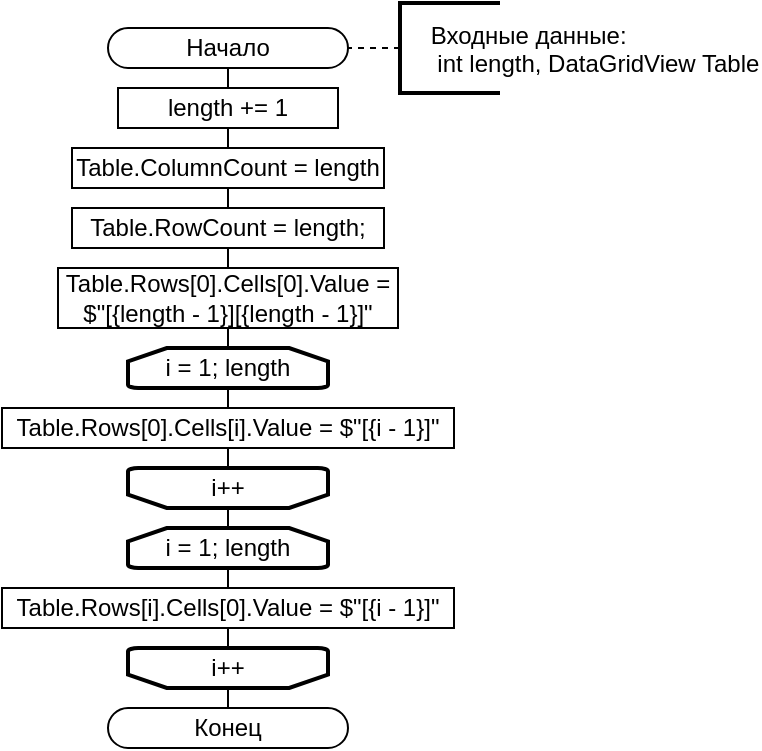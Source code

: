 <mxfile version="24.4.13" type="device">
  <diagram name="Страница — 1" id="dTteS-4OwLXb-SsmI-YE">
    <mxGraphModel dx="757" dy="537" grid="1" gridSize="10" guides="1" tooltips="1" connect="1" arrows="1" fold="1" page="1" pageScale="1" pageWidth="827" pageHeight="1169" math="0" shadow="0">
      <root>
        <mxCell id="0" />
        <mxCell id="1" parent="0" />
        <mxCell id="9MHZOHHS-NlQLNRWX2LN-1" value="Начало" style="rounded=1;whiteSpace=wrap;html=1;arcSize=50;" parent="1" vertex="1">
          <mxGeometry x="354" y="20" width="120" height="20" as="geometry" />
        </mxCell>
        <mxCell id="9MHZOHHS-NlQLNRWX2LN-2" value="" style="endArrow=none;dashed=1;html=1;rounded=0;exitX=0;exitY=0.5;exitDx=0;exitDy=0;entryX=1;entryY=0.5;entryDx=0;entryDy=0;exitPerimeter=0;" parent="1" source="9MHZOHHS-NlQLNRWX2LN-3" target="9MHZOHHS-NlQLNRWX2LN-1" edge="1">
          <mxGeometry width="50" height="50" relative="1" as="geometry">
            <mxPoint x="500" y="135" as="sourcePoint" />
            <mxPoint x="480" y="135" as="targetPoint" />
          </mxGeometry>
        </mxCell>
        <mxCell id="9MHZOHHS-NlQLNRWX2LN-3" value="    Входные данные:&#xa;     int length, DataGridView Table" style="strokeWidth=2;shape=mxgraph.flowchart.annotation_1;align=left;pointerEvents=1;recursiveResize=1;autosize=0;verticalAlign=middle;horizontal=1;" parent="1" vertex="1">
          <mxGeometry x="500" y="7.5" width="50" height="45" as="geometry" />
        </mxCell>
        <mxCell id="9MHZOHHS-NlQLNRWX2LN-4" value="" style="endArrow=none;html=1;rounded=0;entryX=0.5;entryY=0;entryDx=0;entryDy=0;exitX=0.5;exitY=1;exitDx=0;exitDy=0;" parent="1" source="9MHZOHHS-NlQLNRWX2LN-1" target="9MHZOHHS-NlQLNRWX2LN-5" edge="1">
          <mxGeometry width="50" height="50" relative="1" as="geometry">
            <mxPoint x="460.0" y="100" as="sourcePoint" />
            <mxPoint x="376.0" y="100" as="targetPoint" />
          </mxGeometry>
        </mxCell>
        <mxCell id="9MHZOHHS-NlQLNRWX2LN-5" value="length += 1" style="rounded=0;whiteSpace=wrap;html=1;" parent="1" vertex="1">
          <mxGeometry x="359" y="50" width="110" height="20" as="geometry" />
        </mxCell>
        <mxCell id="9MHZOHHS-NlQLNRWX2LN-7" value="" style="endArrow=none;html=1;rounded=0;entryX=0.5;entryY=0;entryDx=0;entryDy=0;exitX=0.5;exitY=1;exitDx=0;exitDy=0;" parent="1" source="9MHZOHHS-NlQLNRWX2LN-5" target="9MHZOHHS-NlQLNRWX2LN-8" edge="1">
          <mxGeometry width="50" height="50" relative="1" as="geometry">
            <mxPoint x="460.0" y="100" as="sourcePoint" />
            <mxPoint x="376.0" y="100" as="targetPoint" />
          </mxGeometry>
        </mxCell>
        <mxCell id="9MHZOHHS-NlQLNRWX2LN-8" value="&lt;div&gt;Table.ColumnCount = length&lt;/div&gt;" style="rounded=0;whiteSpace=wrap;html=1;" parent="1" vertex="1">
          <mxGeometry x="336" y="80" width="156" height="20" as="geometry" />
        </mxCell>
        <mxCell id="9MHZOHHS-NlQLNRWX2LN-13" value="" style="endArrow=none;html=1;rounded=0;entryX=0.5;entryY=0;entryDx=0;entryDy=0;exitX=0.5;exitY=1;exitDx=0;exitDy=0;" parent="1" source="9MHZOHHS-NlQLNRWX2LN-8" target="9MHZOHHS-NlQLNRWX2LN-14" edge="1">
          <mxGeometry width="50" height="50" relative="1" as="geometry">
            <mxPoint x="510.0" y="160" as="sourcePoint" />
            <mxPoint x="426.0" y="160" as="targetPoint" />
          </mxGeometry>
        </mxCell>
        <mxCell id="9MHZOHHS-NlQLNRWX2LN-14" value="&lt;div&gt;&lt;span style=&quot;background-color: initial;&quot;&gt;Table.RowCount = length;&lt;/span&gt;&lt;br&gt;&lt;/div&gt;" style="rounded=0;whiteSpace=wrap;html=1;" parent="1" vertex="1">
          <mxGeometry x="336" y="110" width="156" height="20" as="geometry" />
        </mxCell>
        <mxCell id="9MHZOHHS-NlQLNRWX2LN-15" value="" style="endArrow=none;html=1;rounded=0;entryX=0.5;entryY=1;entryDx=0;entryDy=0;exitX=0.5;exitY=0;exitDx=0;exitDy=0;" parent="1" source="9MHZOHHS-NlQLNRWX2LN-16" target="9MHZOHHS-NlQLNRWX2LN-14" edge="1">
          <mxGeometry width="50" height="50" relative="1" as="geometry">
            <mxPoint x="510.0" y="240" as="sourcePoint" />
            <mxPoint x="506.0" y="230" as="targetPoint" />
          </mxGeometry>
        </mxCell>
        <mxCell id="9MHZOHHS-NlQLNRWX2LN-16" value="Table.Rows[0].Cells[0].Value = $&quot;[{length - 1}][{length - 1}]&quot;" style="rounded=0;whiteSpace=wrap;html=1;" parent="1" vertex="1">
          <mxGeometry x="329" y="140" width="170" height="30" as="geometry" />
        </mxCell>
        <mxCell id="9MHZOHHS-NlQLNRWX2LN-17" value="" style="endArrow=none;html=1;rounded=0;exitX=0.5;exitY=0;exitDx=0;exitDy=0;exitPerimeter=0;entryX=0.5;entryY=1;entryDx=0;entryDy=0;" parent="1" source="9MHZOHHS-NlQLNRWX2LN-18" target="9MHZOHHS-NlQLNRWX2LN-16" edge="1">
          <mxGeometry width="50" height="50" relative="1" as="geometry">
            <mxPoint x="469" y="360" as="sourcePoint" />
            <mxPoint x="460" y="200" as="targetPoint" />
          </mxGeometry>
        </mxCell>
        <mxCell id="9MHZOHHS-NlQLNRWX2LN-18" value="i = 1; length" style="strokeWidth=2;html=1;shape=mxgraph.flowchart.loop_limit;whiteSpace=wrap;" parent="1" vertex="1">
          <mxGeometry x="364" y="180" width="100" height="20" as="geometry" />
        </mxCell>
        <mxCell id="9MHZOHHS-NlQLNRWX2LN-19" value="i++" style="strokeWidth=2;html=1;shape=mxgraph.flowchart.loop_limit;whiteSpace=wrap;direction=west;" parent="1" vertex="1">
          <mxGeometry x="364" y="240" width="100" height="20" as="geometry" />
        </mxCell>
        <mxCell id="9MHZOHHS-NlQLNRWX2LN-20" value="Table.Rows[0].Cells[i].Value = $&quot;[{i - 1}]&quot;" style="rounded=0;whiteSpace=wrap;html=1;" parent="1" vertex="1">
          <mxGeometry x="301" y="210" width="226" height="20" as="geometry" />
        </mxCell>
        <mxCell id="9MHZOHHS-NlQLNRWX2LN-21" value="" style="endArrow=none;html=1;rounded=0;entryX=0.5;entryY=1;entryDx=0;entryDy=0;entryPerimeter=0;exitX=0.5;exitY=0;exitDx=0;exitDy=0;" parent="1" source="9MHZOHHS-NlQLNRWX2LN-20" target="9MHZOHHS-NlQLNRWX2LN-18" edge="1">
          <mxGeometry width="50" height="50" relative="1" as="geometry">
            <mxPoint x="489" y="490" as="sourcePoint" />
            <mxPoint x="539" y="440" as="targetPoint" />
          </mxGeometry>
        </mxCell>
        <mxCell id="9MHZOHHS-NlQLNRWX2LN-22" value="" style="endArrow=none;html=1;rounded=0;entryX=0.5;entryY=1;entryDx=0;entryDy=0;exitX=0.5;exitY=1;exitDx=0;exitDy=0;exitPerimeter=0;" parent="1" source="9MHZOHHS-NlQLNRWX2LN-19" target="9MHZOHHS-NlQLNRWX2LN-20" edge="1">
          <mxGeometry width="50" height="50" relative="1" as="geometry">
            <mxPoint x="489" y="490" as="sourcePoint" />
            <mxPoint x="539" y="440" as="targetPoint" />
          </mxGeometry>
        </mxCell>
        <mxCell id="9MHZOHHS-NlQLNRWX2LN-31" value="" style="endArrow=none;html=1;rounded=0;exitX=0.5;exitY=0;exitDx=0;exitDy=0;exitPerimeter=0;entryX=0.5;entryY=0;entryDx=0;entryDy=0;entryPerimeter=0;" parent="1" source="9MHZOHHS-NlQLNRWX2LN-32" target="9MHZOHHS-NlQLNRWX2LN-19" edge="1">
          <mxGeometry width="50" height="50" relative="1" as="geometry">
            <mxPoint x="459" y="480" as="sourcePoint" />
            <mxPoint x="450" y="320" as="targetPoint" />
          </mxGeometry>
        </mxCell>
        <mxCell id="9MHZOHHS-NlQLNRWX2LN-32" value="i = 1; length" style="strokeWidth=2;html=1;shape=mxgraph.flowchart.loop_limit;whiteSpace=wrap;" parent="1" vertex="1">
          <mxGeometry x="364" y="270" width="100" height="20" as="geometry" />
        </mxCell>
        <mxCell id="9MHZOHHS-NlQLNRWX2LN-33" value="i++" style="strokeWidth=2;html=1;shape=mxgraph.flowchart.loop_limit;whiteSpace=wrap;direction=west;" parent="1" vertex="1">
          <mxGeometry x="364" y="330" width="100" height="20" as="geometry" />
        </mxCell>
        <mxCell id="9MHZOHHS-NlQLNRWX2LN-34" value="Table.Rows[i].Cells[0].Value = $&quot;[{i - 1}]&quot;" style="rounded=0;whiteSpace=wrap;html=1;" parent="1" vertex="1">
          <mxGeometry x="301" y="300" width="226" height="20" as="geometry" />
        </mxCell>
        <mxCell id="9MHZOHHS-NlQLNRWX2LN-35" value="" style="endArrow=none;html=1;rounded=0;entryX=0.5;entryY=1;entryDx=0;entryDy=0;entryPerimeter=0;exitX=0.5;exitY=0;exitDx=0;exitDy=0;" parent="1" source="9MHZOHHS-NlQLNRWX2LN-34" target="9MHZOHHS-NlQLNRWX2LN-32" edge="1">
          <mxGeometry width="50" height="50" relative="1" as="geometry">
            <mxPoint x="440" y="530" as="sourcePoint" />
            <mxPoint x="490" y="480" as="targetPoint" />
          </mxGeometry>
        </mxCell>
        <mxCell id="9MHZOHHS-NlQLNRWX2LN-36" value="" style="endArrow=none;html=1;rounded=0;entryX=0.5;entryY=1;entryDx=0;entryDy=0;exitX=0.5;exitY=1;exitDx=0;exitDy=0;exitPerimeter=0;" parent="1" source="9MHZOHHS-NlQLNRWX2LN-33" target="9MHZOHHS-NlQLNRWX2LN-34" edge="1">
          <mxGeometry width="50" height="50" relative="1" as="geometry">
            <mxPoint x="440" y="530" as="sourcePoint" />
            <mxPoint x="490" y="480" as="targetPoint" />
          </mxGeometry>
        </mxCell>
        <mxCell id="9MHZOHHS-NlQLNRWX2LN-38" value="Конец" style="rounded=1;whiteSpace=wrap;html=1;arcSize=50;" parent="1" vertex="1">
          <mxGeometry x="354" y="360" width="120" height="20" as="geometry" />
        </mxCell>
        <mxCell id="9MHZOHHS-NlQLNRWX2LN-39" value="" style="endArrow=none;html=1;rounded=0;entryX=0.5;entryY=0;entryDx=0;entryDy=0;exitX=0.5;exitY=0;exitDx=0;exitDy=0;exitPerimeter=0;" parent="1" source="9MHZOHHS-NlQLNRWX2LN-33" target="9MHZOHHS-NlQLNRWX2LN-38" edge="1">
          <mxGeometry width="50" height="50" relative="1" as="geometry">
            <mxPoint x="534" y="400" as="sourcePoint" />
            <mxPoint x="564" y="440" as="targetPoint" />
          </mxGeometry>
        </mxCell>
      </root>
    </mxGraphModel>
  </diagram>
</mxfile>
